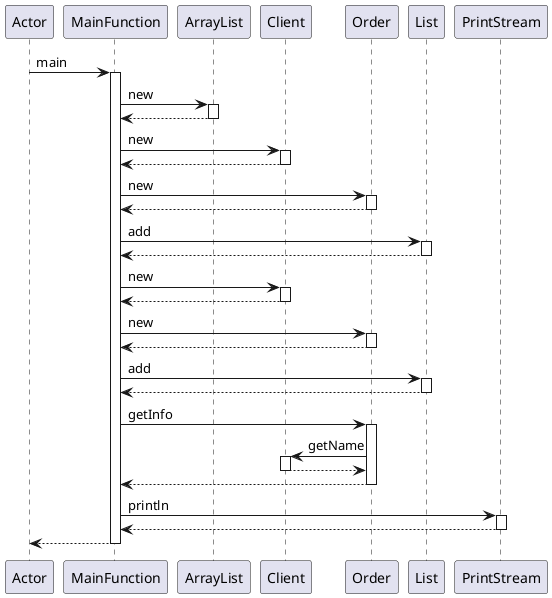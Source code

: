 @startuml
participant Actor
Actor -> MainFunction : main
activate MainFunction
MainFunction -> ArrayList : new
activate ArrayList
ArrayList --> MainFunction
deactivate ArrayList
MainFunction -> Client : new
activate Client
Client --> MainFunction
deactivate Client
MainFunction -> Order : new
activate Order
Order --> MainFunction
deactivate Order
MainFunction -> List : add
activate List
List --> MainFunction
deactivate List
MainFunction -> Client : new
activate Client
Client --> MainFunction
deactivate Client
MainFunction -> Order : new
activate Order
Order --> MainFunction
deactivate Order
MainFunction -> List : add
activate List
List --> MainFunction
deactivate List
MainFunction -> Order : getInfo
activate Order
Order -> Client : getName
activate Client
Client --> Order
deactivate Client
Order --> MainFunction
deactivate Order
MainFunction -> PrintStream : println
activate PrintStream
PrintStream --> MainFunction
deactivate PrintStream
return
@enduml